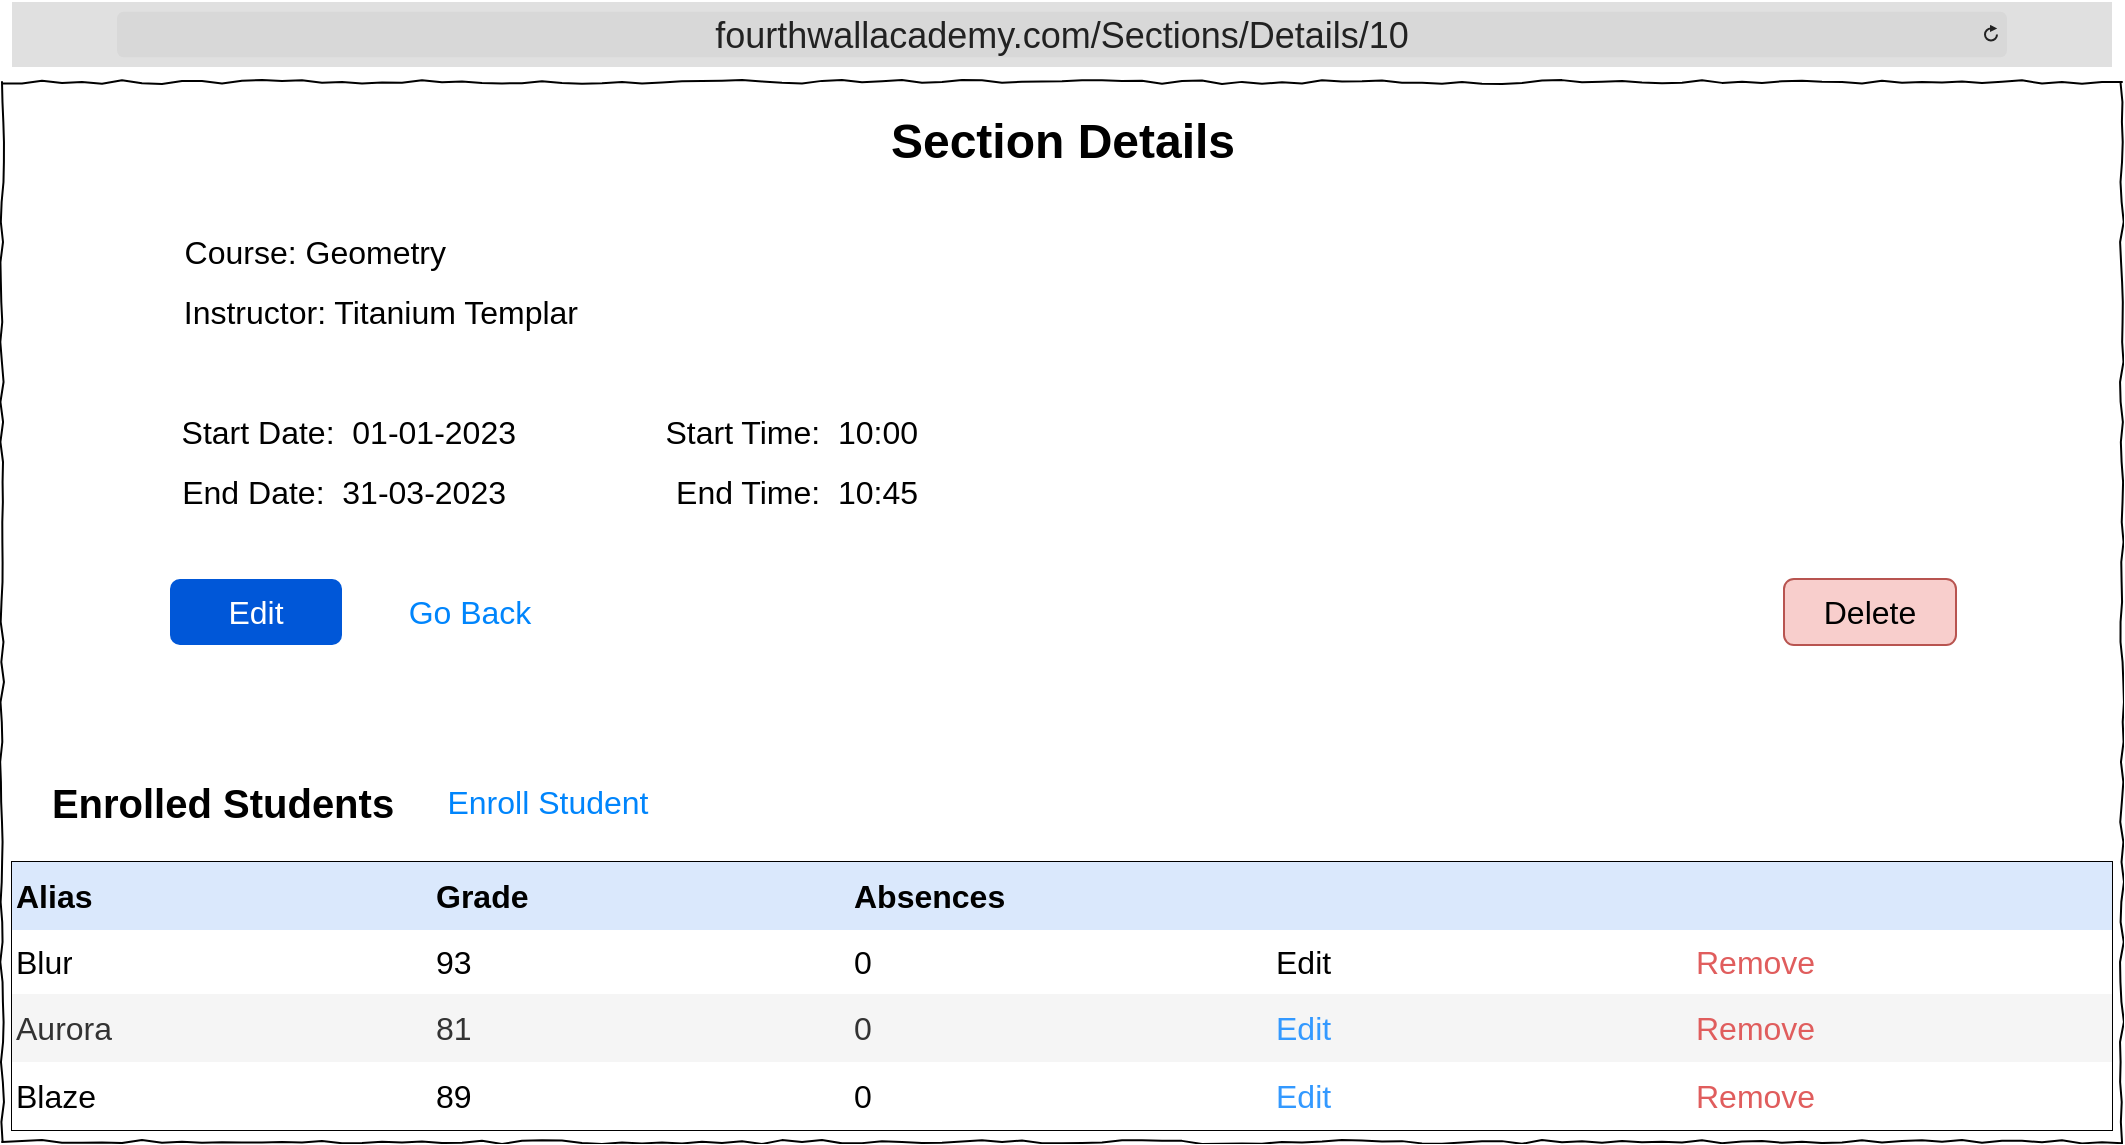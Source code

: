 <mxfile version="26.0.6" pages="2">
  <diagram name="Page-1" id="03018318-947c-dd8e-b7a3-06fadd420f32">
    <mxGraphModel dx="3354" dy="1258" grid="1" gridSize="10" guides="1" tooltips="1" connect="1" arrows="1" fold="1" page="1" pageScale="1" pageWidth="1100" pageHeight="850" background="none" math="0" shadow="0">
      <root>
        <mxCell id="0" />
        <mxCell id="1" parent="0" />
        <mxCell id="677b7b8949515195-1" value="" style="whiteSpace=wrap;html=1;rounded=0;shadow=0;labelBackgroundColor=none;strokeColor=#000000;strokeWidth=1;fillColor=none;fontFamily=Verdana;fontSize=12;fontColor=#000000;align=center;comic=1;" parent="1" vertex="1">
          <mxGeometry x="20" y="50" width="1060" height="530" as="geometry" />
        </mxCell>
        <mxCell id="gBdz1FRmPUKY2ZFgMoxz-1" value="&lt;font style=&quot;font-size: 18px;&quot;&gt;fourthwallacademy.com/Sections/Details/10&lt;/font&gt;" style="html=1;strokeWidth=1;shadow=0;dashed=0;shape=mxgraph.ios7ui.url;fillColor=#e0e0e0;strokeColor=#c0c0c0;buttonText=;strokeColor2=#222222;fontColor=#222222;fontSize=8;spacingTop=2;align=center;whiteSpace=wrap;" parent="1" vertex="1">
          <mxGeometry x="25" y="10" width="1050" height="32.5" as="geometry" />
        </mxCell>
        <mxCell id="CBU3p2uWpCq7XRt16fgI-3" value="&lt;font style=&quot;font-size: 16px;&quot;&gt;Course: Geometry&lt;/font&gt;" style="text;html=1;align=right;verticalAlign=middle;whiteSpace=wrap;rounded=0;" parent="1" vertex="1">
          <mxGeometry x="94" y="120" width="150" height="30" as="geometry" />
        </mxCell>
        <mxCell id="CBU3p2uWpCq7XRt16fgI-11" value="&lt;font style=&quot;font-size: 16px;&quot;&gt;Edit&lt;/font&gt;" style="rounded=1;fillColor=#0057D8;strokeColor=none;html=1;whiteSpace=wrap;fontColor=#ffffff;align=center;verticalAlign=middle;fontStyle=0;fontSize=12;sketch=0;" parent="1" vertex="1">
          <mxGeometry x="104" y="298.5" width="86" height="33" as="geometry" />
        </mxCell>
        <mxCell id="CBU3p2uWpCq7XRt16fgI-12" value="Go Back" style="html=1;shadow=0;dashed=0;shape=mxgraph.bootstrap.rrect;rSize=5;strokeColor=none;strokeWidth=1;fillColor=none;fontColor=#0085FC;whiteSpace=wrap;align=center;verticalAlign=middle;spacingLeft=0;fontStyle=0;fontSize=16;spacing=5;" parent="1" vertex="1">
          <mxGeometry x="204" y="295" width="100" height="40" as="geometry" />
        </mxCell>
        <mxCell id="CBU3p2uWpCq7XRt16fgI-16" value="Section Details" style="text;strokeColor=none;fillColor=none;html=1;fontSize=24;fontStyle=1;verticalAlign=middle;align=center;" parent="1" vertex="1">
          <mxGeometry x="445" y="60" width="210" height="40" as="geometry" />
        </mxCell>
        <mxCell id="CBU3p2uWpCq7XRt16fgI-17" value="&lt;font style=&quot;font-size: 16px;&quot;&gt;Delete&lt;/font&gt;" style="rounded=1;fillColor=#f8cecc;strokeColor=#b85450;html=1;whiteSpace=wrap;align=center;verticalAlign=middle;fontStyle=0;fontSize=12;sketch=0;" parent="1" vertex="1">
          <mxGeometry x="911" y="298.5" width="86" height="33" as="geometry" />
        </mxCell>
        <mxCell id="8BGb5dk_agc61EFe4xYI-1" value="&lt;font style=&quot;font-size: 16px;&quot;&gt;Instructor: Titanium Templar&lt;/font&gt;" style="text;html=1;align=right;verticalAlign=middle;whiteSpace=wrap;rounded=0;" parent="1" vertex="1">
          <mxGeometry x="90" y="150" width="220" height="30" as="geometry" />
        </mxCell>
        <mxCell id="8BGb5dk_agc61EFe4xYI-2" value="&lt;font style=&quot;font-size: 16px;&quot;&gt;Start Date:&amp;nbsp; 01-01-2023&lt;/font&gt;" style="text;html=1;align=right;verticalAlign=middle;whiteSpace=wrap;rounded=0;" parent="1" vertex="1">
          <mxGeometry x="99" y="210" width="180" height="30" as="geometry" />
        </mxCell>
        <mxCell id="8BGb5dk_agc61EFe4xYI-3" value="&lt;font style=&quot;font-size: 16px;&quot;&gt;End Date:&amp;nbsp; 31-03-2023&lt;/font&gt;" style="text;html=1;align=right;verticalAlign=middle;whiteSpace=wrap;rounded=0;" parent="1" vertex="1">
          <mxGeometry x="94" y="240" width="180" height="30" as="geometry" />
        </mxCell>
        <mxCell id="8BGb5dk_agc61EFe4xYI-4" value="&lt;font style=&quot;font-size: 16px;&quot;&gt;Start Time:&amp;nbsp; 10:00&lt;/font&gt;" style="text;html=1;align=right;verticalAlign=middle;whiteSpace=wrap;rounded=0;" parent="1" vertex="1">
          <mxGeometry x="340" y="210" width="140" height="30" as="geometry" />
        </mxCell>
        <mxCell id="8BGb5dk_agc61EFe4xYI-5" value="&lt;font style=&quot;font-size: 16px;&quot;&gt;End Time:&amp;nbsp; 10:45&lt;/font&gt;" style="text;html=1;align=right;verticalAlign=middle;whiteSpace=wrap;rounded=0;" parent="1" vertex="1">
          <mxGeometry x="340" y="240" width="140" height="30" as="geometry" />
        </mxCell>
        <mxCell id="PrH8R2ojVTRyC5sa_m7O-1" value="" style="shape=table;startSize=0;container=1;collapsible=0;childLayout=tableLayout;strokeColor=default;fontSize=16;fontStyle=1" parent="1" vertex="1">
          <mxGeometry x="25" y="440" width="1050" height="134" as="geometry" />
        </mxCell>
        <mxCell id="PrH8R2ojVTRyC5sa_m7O-2" value="" style="shape=tableRow;horizontal=0;startSize=0;swimlaneHead=0;swimlaneBody=0;strokeColor=inherit;top=0;left=0;bottom=0;right=0;collapsible=0;dropTarget=0;fillColor=none;points=[[0,0.5],[1,0.5]];portConstraint=eastwest;fontSize=16;" parent="PrH8R2ojVTRyC5sa_m7O-1" vertex="1">
          <mxGeometry width="1050" height="34" as="geometry" />
        </mxCell>
        <mxCell id="PrH8R2ojVTRyC5sa_m7O-3" value="&lt;b&gt;Alias&lt;/b&gt;" style="shape=partialRectangle;html=1;whiteSpace=wrap;connectable=0;overflow=hidden;top=0;left=0;bottom=0;right=0;pointerEvents=1;fontSize=16;fillColor=#dae8fc;strokeColor=#6c8ebf;align=left;" parent="PrH8R2ojVTRyC5sa_m7O-2" vertex="1">
          <mxGeometry width="210" height="34" as="geometry">
            <mxRectangle width="210" height="34" as="alternateBounds" />
          </mxGeometry>
        </mxCell>
        <mxCell id="PrH8R2ojVTRyC5sa_m7O-4" value="&lt;b&gt;Grade&lt;/b&gt;" style="shape=partialRectangle;html=1;whiteSpace=wrap;connectable=0;overflow=hidden;top=0;left=0;bottom=0;right=0;pointerEvents=1;fontSize=16;fillColor=#dae8fc;strokeColor=#6c8ebf;align=left;" parent="PrH8R2ojVTRyC5sa_m7O-2" vertex="1">
          <mxGeometry x="210" width="209" height="34" as="geometry">
            <mxRectangle width="209" height="34" as="alternateBounds" />
          </mxGeometry>
        </mxCell>
        <mxCell id="PrH8R2ojVTRyC5sa_m7O-5" value="&lt;b&gt;Absences&lt;/b&gt;" style="shape=partialRectangle;html=1;whiteSpace=wrap;connectable=0;overflow=hidden;top=0;left=0;bottom=0;right=0;pointerEvents=1;fontSize=16;fillColor=#dae8fc;strokeColor=#6c8ebf;align=left;" parent="PrH8R2ojVTRyC5sa_m7O-2" vertex="1">
          <mxGeometry x="419" width="211" height="34" as="geometry">
            <mxRectangle width="211" height="34" as="alternateBounds" />
          </mxGeometry>
        </mxCell>
        <mxCell id="PrH8R2ojVTRyC5sa_m7O-14" style="shape=partialRectangle;html=1;whiteSpace=wrap;connectable=0;overflow=hidden;top=0;left=0;bottom=0;right=0;pointerEvents=1;fontSize=16;fillColor=#dae8fc;strokeColor=#6c8ebf;align=left;" parent="PrH8R2ojVTRyC5sa_m7O-2" vertex="1">
          <mxGeometry x="630" width="210" height="34" as="geometry">
            <mxRectangle width="210" height="34" as="alternateBounds" />
          </mxGeometry>
        </mxCell>
        <mxCell id="p2S6AQ65mu7Hcxs_W0FZ-1" style="shape=partialRectangle;html=1;whiteSpace=wrap;connectable=0;overflow=hidden;top=0;left=0;bottom=0;right=0;pointerEvents=1;fontSize=16;fillColor=#dae8fc;strokeColor=#6c8ebf;align=left;" vertex="1" parent="PrH8R2ojVTRyC5sa_m7O-2">
          <mxGeometry x="840" width="210" height="34" as="geometry">
            <mxRectangle width="210" height="34" as="alternateBounds" />
          </mxGeometry>
        </mxCell>
        <mxCell id="PrH8R2ojVTRyC5sa_m7O-6" value="" style="shape=tableRow;horizontal=0;startSize=0;swimlaneHead=0;swimlaneBody=0;strokeColor=inherit;top=0;left=0;bottom=0;right=0;collapsible=0;dropTarget=0;fillColor=none;points=[[0,0.5],[1,0.5]];portConstraint=eastwest;fontSize=16;" parent="PrH8R2ojVTRyC5sa_m7O-1" vertex="1">
          <mxGeometry y="34" width="1050" height="32" as="geometry" />
        </mxCell>
        <mxCell id="PrH8R2ojVTRyC5sa_m7O-7" value="Blur" style="shape=partialRectangle;html=1;whiteSpace=wrap;connectable=0;overflow=hidden;top=0;left=0;bottom=0;right=0;pointerEvents=1;fontSize=16;align=left;" parent="PrH8R2ojVTRyC5sa_m7O-6" vertex="1">
          <mxGeometry width="210" height="32" as="geometry">
            <mxRectangle width="210" height="32" as="alternateBounds" />
          </mxGeometry>
        </mxCell>
        <mxCell id="PrH8R2ojVTRyC5sa_m7O-8" value="93" style="shape=partialRectangle;html=1;whiteSpace=wrap;connectable=0;overflow=hidden;top=0;left=0;bottom=0;right=0;pointerEvents=1;fontSize=16;align=left;" parent="PrH8R2ojVTRyC5sa_m7O-6" vertex="1">
          <mxGeometry x="210" width="209" height="32" as="geometry">
            <mxRectangle width="209" height="32" as="alternateBounds" />
          </mxGeometry>
        </mxCell>
        <mxCell id="PrH8R2ojVTRyC5sa_m7O-9" value="0" style="shape=partialRectangle;html=1;whiteSpace=wrap;connectable=0;overflow=hidden;top=0;left=0;bottom=0;right=0;pointerEvents=1;fontSize=16;align=left;" parent="PrH8R2ojVTRyC5sa_m7O-6" vertex="1">
          <mxGeometry x="419" width="211" height="32" as="geometry">
            <mxRectangle width="211" height="32" as="alternateBounds" />
          </mxGeometry>
        </mxCell>
        <mxCell id="PrH8R2ojVTRyC5sa_m7O-15" value="&lt;font style=&quot;color: light-dark(rgb(0, 0, 0), rgb(51, 153, 255));&quot;&gt;Edit&lt;/font&gt;" style="shape=partialRectangle;html=1;whiteSpace=wrap;connectable=0;overflow=hidden;top=0;left=0;bottom=0;right=0;pointerEvents=1;fontSize=16;align=left;" parent="PrH8R2ojVTRyC5sa_m7O-6" vertex="1">
          <mxGeometry x="630" width="210" height="32" as="geometry">
            <mxRectangle width="210" height="32" as="alternateBounds" />
          </mxGeometry>
        </mxCell>
        <mxCell id="p2S6AQ65mu7Hcxs_W0FZ-2" value="&lt;span style=&quot;color: rgb(224, 93, 93);&quot;&gt;Remove&lt;/span&gt;" style="shape=partialRectangle;html=1;whiteSpace=wrap;connectable=0;overflow=hidden;top=0;left=0;bottom=0;right=0;pointerEvents=1;fontSize=16;align=left;" vertex="1" parent="PrH8R2ojVTRyC5sa_m7O-6">
          <mxGeometry x="840" width="210" height="32" as="geometry">
            <mxRectangle width="210" height="32" as="alternateBounds" />
          </mxGeometry>
        </mxCell>
        <mxCell id="PrH8R2ojVTRyC5sa_m7O-10" value="" style="shape=tableRow;horizontal=0;startSize=0;swimlaneHead=0;swimlaneBody=0;strokeColor=inherit;top=0;left=0;bottom=0;right=0;collapsible=0;dropTarget=0;fillColor=none;points=[[0,0.5],[1,0.5]];portConstraint=eastwest;fontSize=16;" parent="PrH8R2ojVTRyC5sa_m7O-1" vertex="1">
          <mxGeometry y="66" width="1050" height="34" as="geometry" />
        </mxCell>
        <mxCell id="PrH8R2ojVTRyC5sa_m7O-11" value="Aurora" style="shape=partialRectangle;html=1;whiteSpace=wrap;connectable=0;overflow=hidden;top=0;left=0;bottom=0;right=0;pointerEvents=1;fontSize=16;fillColor=#f5f5f5;fontColor=#333333;strokeColor=#666666;align=left;" parent="PrH8R2ojVTRyC5sa_m7O-10" vertex="1">
          <mxGeometry width="210" height="34" as="geometry">
            <mxRectangle width="210" height="34" as="alternateBounds" />
          </mxGeometry>
        </mxCell>
        <mxCell id="PrH8R2ojVTRyC5sa_m7O-12" value="81" style="shape=partialRectangle;html=1;whiteSpace=wrap;connectable=0;overflow=hidden;top=0;left=0;bottom=0;right=0;pointerEvents=1;fontSize=16;fillColor=#f5f5f5;fontColor=#333333;strokeColor=#666666;align=left;" parent="PrH8R2ojVTRyC5sa_m7O-10" vertex="1">
          <mxGeometry x="210" width="209" height="34" as="geometry">
            <mxRectangle width="209" height="34" as="alternateBounds" />
          </mxGeometry>
        </mxCell>
        <mxCell id="PrH8R2ojVTRyC5sa_m7O-13" value="0" style="shape=partialRectangle;html=1;whiteSpace=wrap;connectable=0;overflow=hidden;top=0;left=0;bottom=0;right=0;pointerEvents=1;fontSize=16;fillColor=#f5f5f5;fontColor=#333333;strokeColor=#666666;align=left;" parent="PrH8R2ojVTRyC5sa_m7O-10" vertex="1">
          <mxGeometry x="419" width="211" height="34" as="geometry">
            <mxRectangle width="211" height="34" as="alternateBounds" />
          </mxGeometry>
        </mxCell>
        <mxCell id="PrH8R2ojVTRyC5sa_m7O-16" value="&lt;span style=&quot;color: rgb(51, 153, 255);&quot;&gt;Edit&lt;/span&gt;" style="shape=partialRectangle;html=1;whiteSpace=wrap;connectable=0;overflow=hidden;top=0;left=0;bottom=0;right=0;pointerEvents=1;fontSize=16;fillColor=#f5f5f5;fontColor=#333333;strokeColor=#666666;align=left;" parent="PrH8R2ojVTRyC5sa_m7O-10" vertex="1">
          <mxGeometry x="630" width="210" height="34" as="geometry">
            <mxRectangle width="210" height="34" as="alternateBounds" />
          </mxGeometry>
        </mxCell>
        <mxCell id="p2S6AQ65mu7Hcxs_W0FZ-3" value="&lt;span style=&quot;color: rgb(224, 93, 93);&quot;&gt;Remove&lt;/span&gt;" style="shape=partialRectangle;html=1;whiteSpace=wrap;connectable=0;overflow=hidden;top=0;left=0;bottom=0;right=0;pointerEvents=1;fontSize=16;fillColor=#f5f5f5;fontColor=#333333;strokeColor=#666666;align=left;" vertex="1" parent="PrH8R2ojVTRyC5sa_m7O-10">
          <mxGeometry x="840" width="210" height="34" as="geometry">
            <mxRectangle width="210" height="34" as="alternateBounds" />
          </mxGeometry>
        </mxCell>
        <mxCell id="PrH8R2ojVTRyC5sa_m7O-20" style="shape=tableRow;horizontal=0;startSize=0;swimlaneHead=0;swimlaneBody=0;strokeColor=inherit;top=0;left=0;bottom=0;right=0;collapsible=0;dropTarget=0;fillColor=none;points=[[0,0.5],[1,0.5]];portConstraint=eastwest;fontSize=16;" parent="PrH8R2ojVTRyC5sa_m7O-1" vertex="1">
          <mxGeometry y="100" width="1050" height="34" as="geometry" />
        </mxCell>
        <mxCell id="PrH8R2ojVTRyC5sa_m7O-21" value="Blaze" style="shape=partialRectangle;html=1;whiteSpace=wrap;connectable=0;overflow=hidden;top=0;left=0;bottom=0;right=0;pointerEvents=1;fontSize=16;align=left;" parent="PrH8R2ojVTRyC5sa_m7O-20" vertex="1">
          <mxGeometry width="210" height="34" as="geometry">
            <mxRectangle width="210" height="34" as="alternateBounds" />
          </mxGeometry>
        </mxCell>
        <mxCell id="PrH8R2ojVTRyC5sa_m7O-22" value="89" style="shape=partialRectangle;html=1;whiteSpace=wrap;connectable=0;overflow=hidden;top=0;left=0;bottom=0;right=0;pointerEvents=1;fontSize=16;align=left;" parent="PrH8R2ojVTRyC5sa_m7O-20" vertex="1">
          <mxGeometry x="210" width="209" height="34" as="geometry">
            <mxRectangle width="209" height="34" as="alternateBounds" />
          </mxGeometry>
        </mxCell>
        <mxCell id="PrH8R2ojVTRyC5sa_m7O-23" value="0" style="shape=partialRectangle;html=1;whiteSpace=wrap;connectable=0;overflow=hidden;top=0;left=0;bottom=0;right=0;pointerEvents=1;fontSize=16;align=left;" parent="PrH8R2ojVTRyC5sa_m7O-20" vertex="1">
          <mxGeometry x="419" width="211" height="34" as="geometry">
            <mxRectangle width="211" height="34" as="alternateBounds" />
          </mxGeometry>
        </mxCell>
        <mxCell id="PrH8R2ojVTRyC5sa_m7O-24" value="&lt;span style=&quot;color: rgb(51, 153, 255);&quot;&gt;Edit&lt;/span&gt;" style="shape=partialRectangle;html=1;whiteSpace=wrap;connectable=0;overflow=hidden;top=0;left=0;bottom=0;right=0;pointerEvents=1;fontSize=16;align=left;" parent="PrH8R2ojVTRyC5sa_m7O-20" vertex="1">
          <mxGeometry x="630" width="210" height="34" as="geometry">
            <mxRectangle width="210" height="34" as="alternateBounds" />
          </mxGeometry>
        </mxCell>
        <mxCell id="p2S6AQ65mu7Hcxs_W0FZ-4" value="&lt;span style=&quot;color: rgb(224, 93, 93);&quot;&gt;Remove&lt;/span&gt;" style="shape=partialRectangle;html=1;whiteSpace=wrap;connectable=0;overflow=hidden;top=0;left=0;bottom=0;right=0;pointerEvents=1;fontSize=16;align=left;" vertex="1" parent="PrH8R2ojVTRyC5sa_m7O-20">
          <mxGeometry x="840" width="210" height="34" as="geometry">
            <mxRectangle width="210" height="34" as="alternateBounds" />
          </mxGeometry>
        </mxCell>
        <mxCell id="PrH8R2ojVTRyC5sa_m7O-25" value="&lt;font style=&quot;font-size: 20px;&quot;&gt;Enrolled Students&lt;/font&gt;" style="text;strokeColor=none;fillColor=none;html=1;fontSize=24;fontStyle=1;verticalAlign=middle;align=center;" parent="1" vertex="1">
          <mxGeometry x="25" y="390" width="210" height="40" as="geometry" />
        </mxCell>
        <mxCell id="PrH8R2ojVTRyC5sa_m7O-26" value="Enroll Student" style="html=1;shadow=0;dashed=0;shape=mxgraph.bootstrap.rrect;rSize=5;strokeColor=none;strokeWidth=1;fillColor=none;fontColor=#0085FC;whiteSpace=wrap;align=center;verticalAlign=middle;spacingLeft=0;fontStyle=0;fontSize=16;spacing=5;" parent="1" vertex="1">
          <mxGeometry x="220" y="390" width="146" height="40" as="geometry" />
        </mxCell>
      </root>
    </mxGraphModel>
  </diagram>
  <diagram id="c-LDKFhOnjvrz9_vMBn8" name="Seite-2">
    <mxGraphModel dx="3354" dy="1258" grid="1" gridSize="10" guides="1" tooltips="1" connect="1" arrows="1" fold="1" page="1" pageScale="1" pageWidth="827" pageHeight="1169" math="0" shadow="0">
      <root>
        <mxCell id="0" />
        <mxCell id="1" parent="0" />
      </root>
    </mxGraphModel>
  </diagram>
</mxfile>
